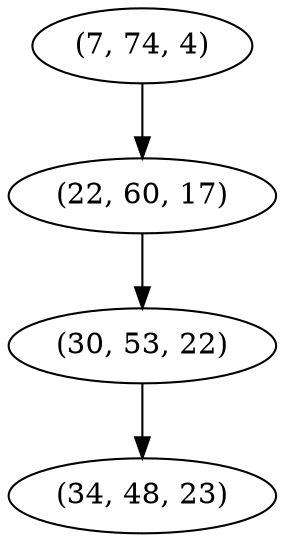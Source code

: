 digraph tree {
    "(7, 74, 4)";
    "(22, 60, 17)";
    "(30, 53, 22)";
    "(34, 48, 23)";
    "(7, 74, 4)" -> "(22, 60, 17)";
    "(22, 60, 17)" -> "(30, 53, 22)";
    "(30, 53, 22)" -> "(34, 48, 23)";
}
